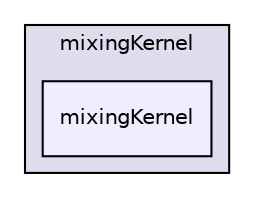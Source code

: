 digraph "/home/alberto/OpenFOAM-dev/albertop-dev/applications/development/OpenQBMM-dev/OpenQBMM-dev/src/quadratureMethods/mixingModels/mixingSubModels/mixingKernel/mixingKernel" {
  bgcolor=transparent;
  compound=true
  node [ fontsize="10", fontname="Helvetica"];
  edge [ labelfontsize="10", labelfontname="Helvetica"];
  subgraph clusterdir_7b40899477aa0f69f11d942ee119b325 {
    graph [ bgcolor="#ddddee", pencolor="black", label="mixingKernel" fontname="Helvetica", fontsize="10", URL="dir_7b40899477aa0f69f11d942ee119b325.html"]
  dir_2e982a6c531908e42addc665737e565a [shape=box, label="mixingKernel", style="filled", fillcolor="#eeeeff", pencolor="black", URL="dir_2e982a6c531908e42addc665737e565a.html"];
  }
}
